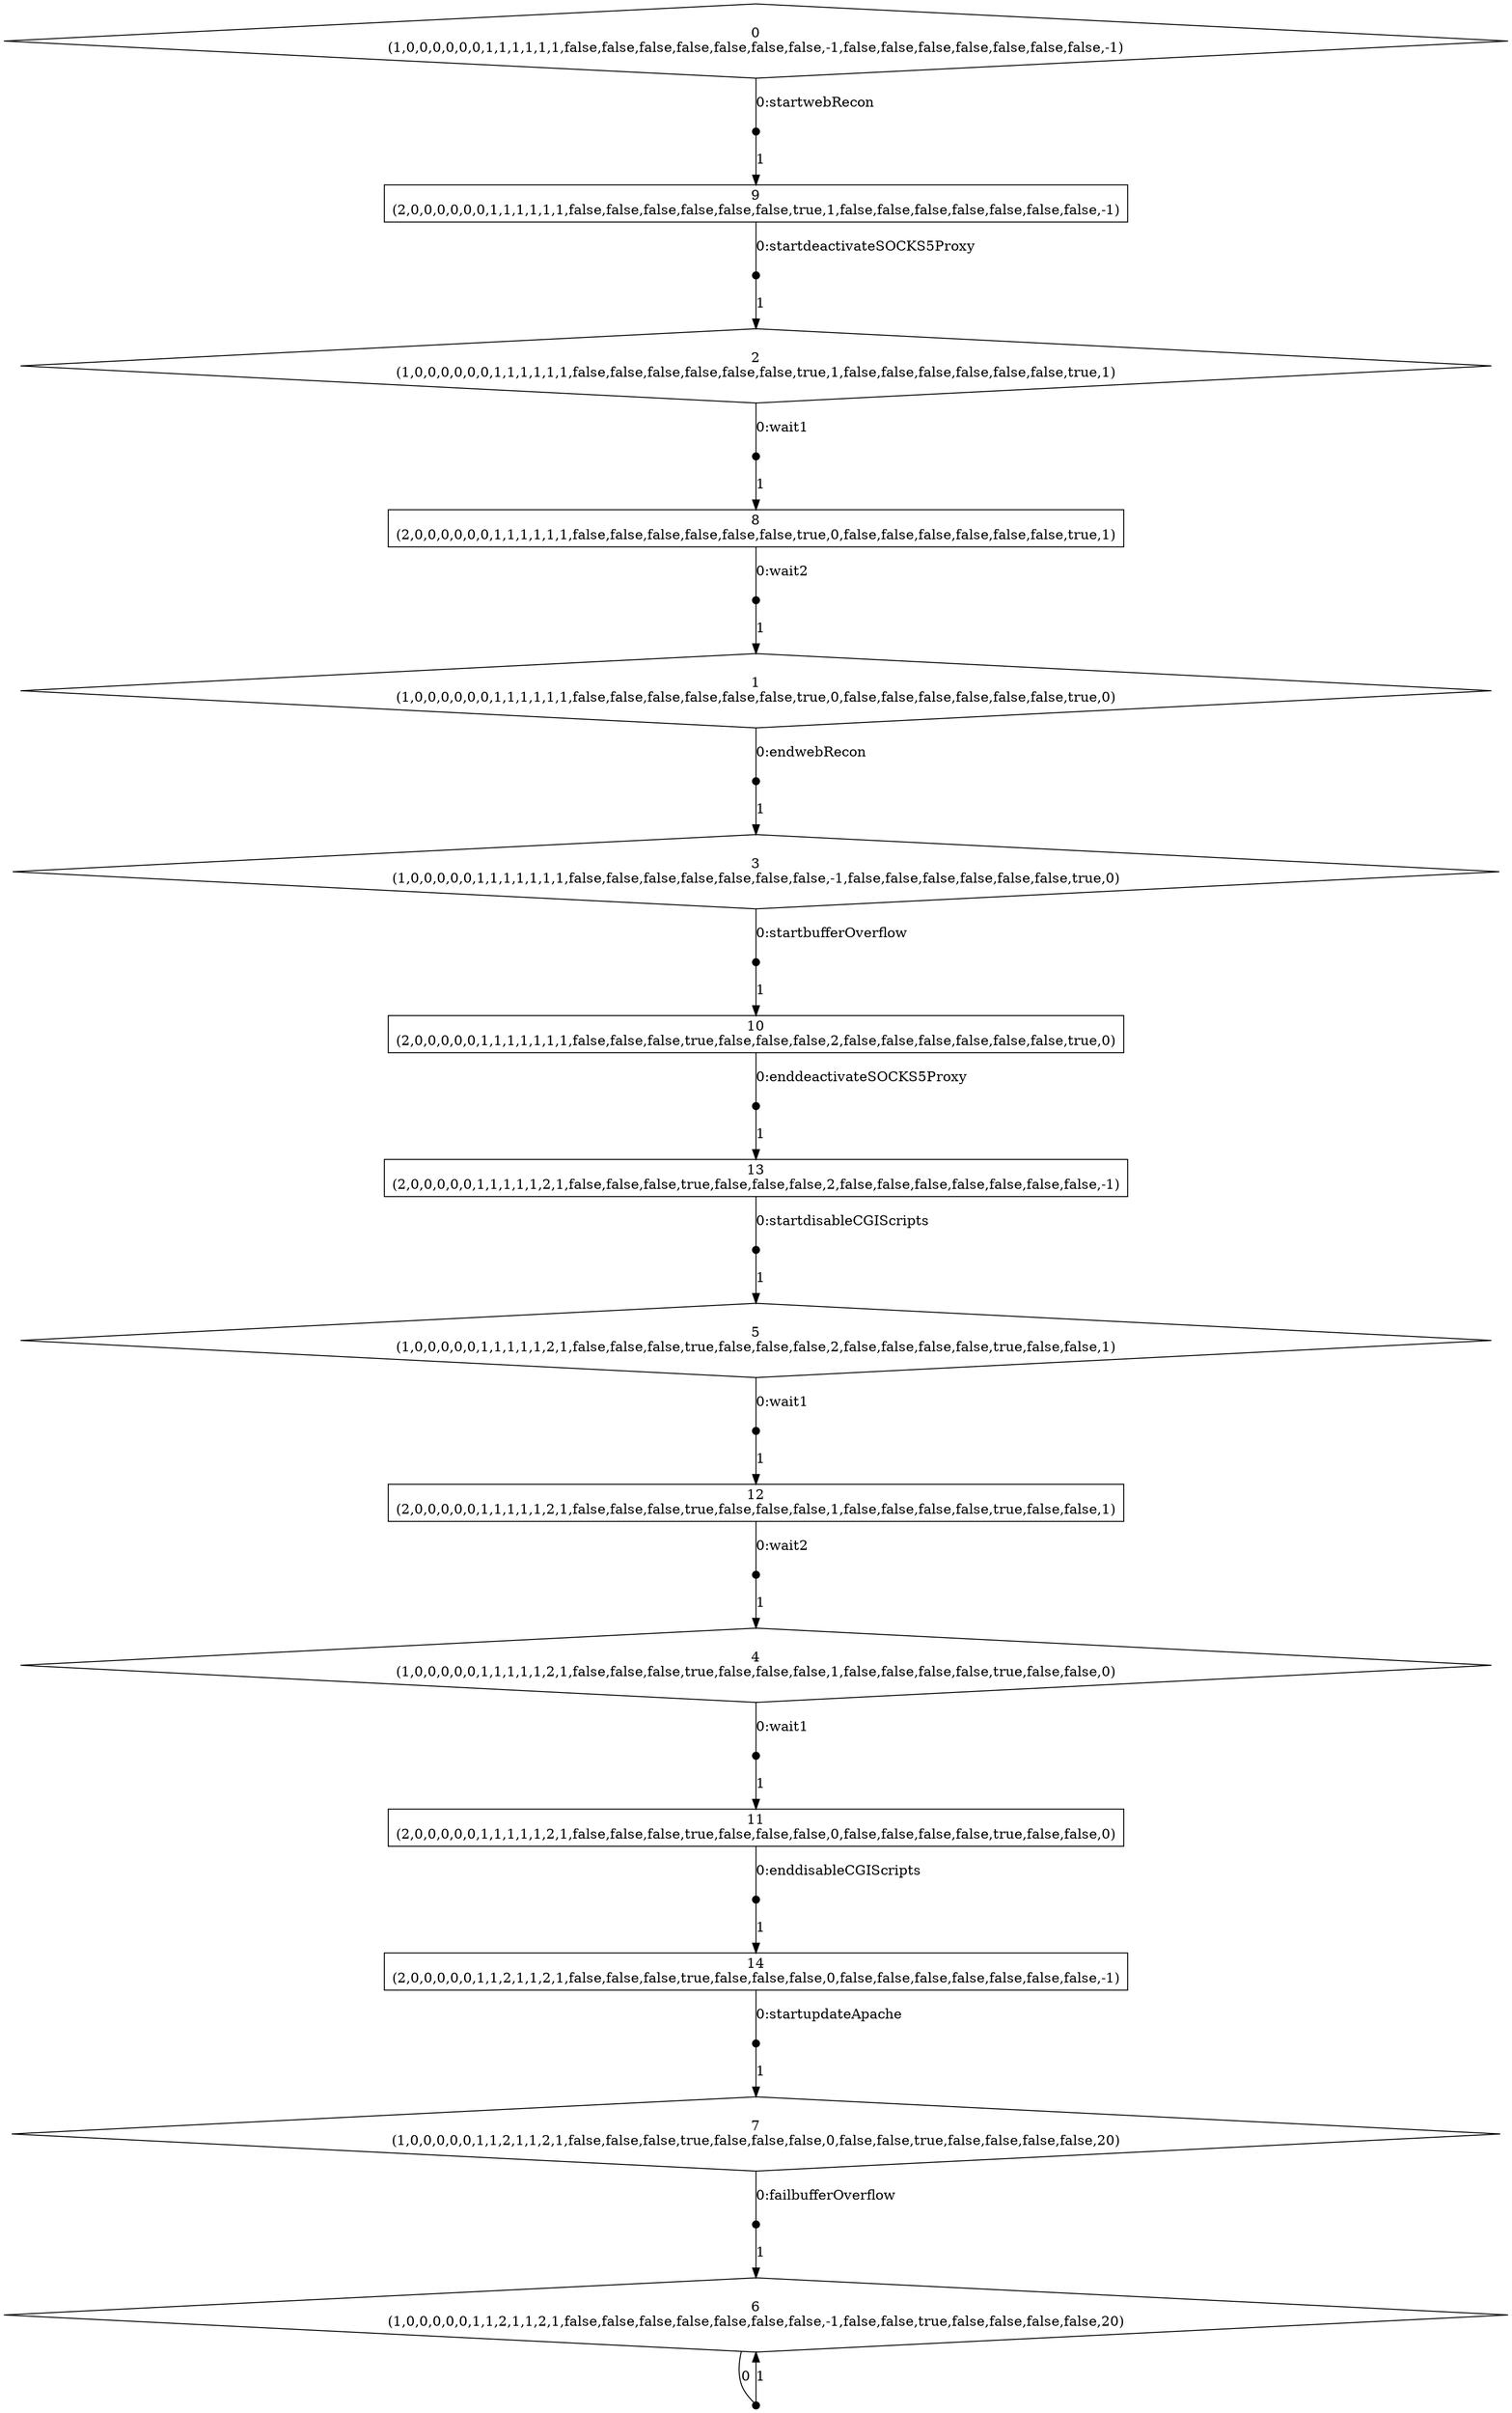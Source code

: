 digraph SMG {
node [label="",shape="box"];
0 [label="0\n(1,0,0,0,0,0,0,1,1,1,1,1,1,false,false,false,false,false,false,false,-1,false,false,false,false,false,false,false,-1)",shape="diamond"];
0 -> n0_0  [label="0:startwebRecon",arrowhead="none"];
n0_0 [ shape=point,width=0.1,height=0.1,label="" ];
n0_0 -> 9  [label="1"];
1 [label="1\n(1,0,0,0,0,0,0,1,1,1,1,1,1,false,false,false,false,false,false,true,0,false,false,false,false,false,false,true,0)",shape="diamond"];
1 -> n1_0  [label="0:endwebRecon",arrowhead="none"];
n1_0 [ shape=point,width=0.1,height=0.1,label="" ];
n1_0 -> 3  [label="1"];
2 [label="2\n(1,0,0,0,0,0,0,1,1,1,1,1,1,false,false,false,false,false,false,true,1,false,false,false,false,false,false,true,1)",shape="diamond"];
2 -> n2_0  [label="0:wait1",arrowhead="none"];
n2_0 [ shape=point,width=0.1,height=0.1,label="" ];
n2_0 -> 8  [label="1"];
3 [label="3\n(1,0,0,0,0,0,1,1,1,1,1,1,1,false,false,false,false,false,false,false,-1,false,false,false,false,false,false,true,0)",shape="diamond"];
3 -> n3_0  [label="0:startbufferOverflow",arrowhead="none"];
n3_0 [ shape=point,width=0.1,height=0.1,label="" ];
n3_0 -> 10  [label="1"];
4 [label="4\n(1,0,0,0,0,0,1,1,1,1,1,2,1,false,false,false,true,false,false,false,1,false,false,false,false,true,false,false,0)",shape="diamond"];
4 -> n4_0  [label="0:wait1",arrowhead="none"];
n4_0 [ shape=point,width=0.1,height=0.1,label="" ];
n4_0 -> 11  [label="1"];
5 [label="5\n(1,0,0,0,0,0,1,1,1,1,1,2,1,false,false,false,true,false,false,false,2,false,false,false,false,true,false,false,1)",shape="diamond"];
5 -> n5_0  [label="0:wait1",arrowhead="none"];
n5_0 [ shape=point,width=0.1,height=0.1,label="" ];
n5_0 -> 12  [label="1"];
6 [label="6\n(1,0,0,0,0,0,1,1,2,1,1,2,1,false,false,false,false,false,false,false,-1,false,false,true,false,false,false,false,20)",shape="diamond"];
6 -> n6_0  [label="0",arrowhead="none"];
n6_0 [ shape=point,width=0.1,height=0.1,label="" ];
n6_0 -> 6  [label="1"];
7 [label="7\n(1,0,0,0,0,0,1,1,2,1,1,2,1,false,false,false,true,false,false,false,0,false,false,true,false,false,false,false,20)",shape="diamond"];
7 -> n7_0  [label="0:failbufferOverflow",arrowhead="none"];
n7_0 [ shape=point,width=0.1,height=0.1,label="" ];
n7_0 -> 6  [label="1"];
8 [label="8\n(2,0,0,0,0,0,0,1,1,1,1,1,1,false,false,false,false,false,false,true,0,false,false,false,false,false,false,true,1)"];
8 -> n8_0  [label="0:wait2",arrowhead="none"];
n8_0 [ shape=point,width=0.1,height=0.1,label="" ];
n8_0 -> 1  [label="1"];
9 [label="9\n(2,0,0,0,0,0,0,1,1,1,1,1,1,false,false,false,false,false,false,true,1,false,false,false,false,false,false,false,-1)"];
9 -> n9_0  [label="0:startdeactivateSOCKS5Proxy",arrowhead="none"];
n9_0 [ shape=point,width=0.1,height=0.1,label="" ];
n9_0 -> 2  [label="1"];
10 [label="10\n(2,0,0,0,0,0,1,1,1,1,1,1,1,false,false,false,true,false,false,false,2,false,false,false,false,false,false,true,0)"];
10 -> n10_0  [label="0:enddeactivateSOCKS5Proxy",arrowhead="none"];
n10_0 [ shape=point,width=0.1,height=0.1,label="" ];
n10_0 -> 13  [label="1"];
11 [label="11\n(2,0,0,0,0,0,1,1,1,1,1,2,1,false,false,false,true,false,false,false,0,false,false,false,false,true,false,false,0)"];
11 -> n11_0  [label="0:enddisableCGIScripts",arrowhead="none"];
n11_0 [ shape=point,width=0.1,height=0.1,label="" ];
n11_0 -> 14  [label="1"];
12 [label="12\n(2,0,0,0,0,0,1,1,1,1,1,2,1,false,false,false,true,false,false,false,1,false,false,false,false,true,false,false,1)"];
12 -> n12_0  [label="0:wait2",arrowhead="none"];
n12_0 [ shape=point,width=0.1,height=0.1,label="" ];
n12_0 -> 4  [label="1"];
13 [label="13\n(2,0,0,0,0,0,1,1,1,1,1,2,1,false,false,false,true,false,false,false,2,false,false,false,false,false,false,false,-1)"];
13 -> n13_0  [label="0:startdisableCGIScripts",arrowhead="none"];
n13_0 [ shape=point,width=0.1,height=0.1,label="" ];
n13_0 -> 5  [label="1"];
14 [label="14\n(2,0,0,0,0,0,1,1,2,1,1,2,1,false,false,false,true,false,false,false,0,false,false,false,false,false,false,false,-1)"];
14 -> n14_0  [label="0:startupdateApache",arrowhead="none"];
n14_0 [ shape=point,width=0.1,height=0.1,label="" ];
n14_0 -> 7  [label="1"];
}
